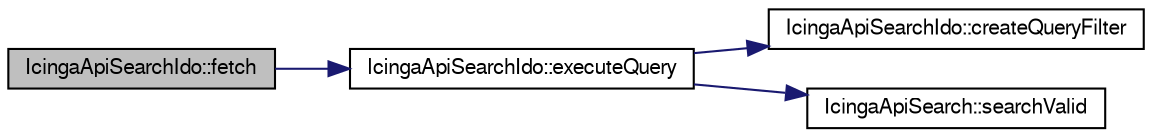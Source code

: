 digraph G
{
  bgcolor="transparent";
  edge [fontname="FreeSans",fontsize="10",labelfontname="FreeSans",labelfontsize="10"];
  node [fontname="FreeSans",fontsize="10",shape=record];
  rankdir=LR;
  Node1 [label="IcingaApiSearchIdo::fetch",height=0.2,width=0.4,color="black", fillcolor="grey75", style="filled" fontcolor="black"];
  Node1 -> Node2 [color="midnightblue",fontsize="10",style="solid",fontname="FreeSans"];
  Node2 [label="IcingaApiSearchIdo::executeQuery",height=0.2,width=0.4,color="black",URL="$classIcingaApiSearchIdo.html#a65eedbc7db5c088e82bf9e050f6ed7ce"];
  Node2 -> Node3 [color="midnightblue",fontsize="10",style="solid",fontname="FreeSans"];
  Node3 [label="IcingaApiSearchIdo::createQueryFilter",height=0.2,width=0.4,color="black",URL="$classIcingaApiSearchIdo.html#a9360b188abe7028215eac7b68cd8e1b9"];
  Node2 -> Node4 [color="midnightblue",fontsize="10",style="solid",fontname="FreeSans"];
  Node4 [label="IcingaApiSearch::searchValid",height=0.2,width=0.4,color="black",URL="$classIcingaApiSearch.html#acbb340ce8a42385dc918c88e7fb6ed08"];
}
